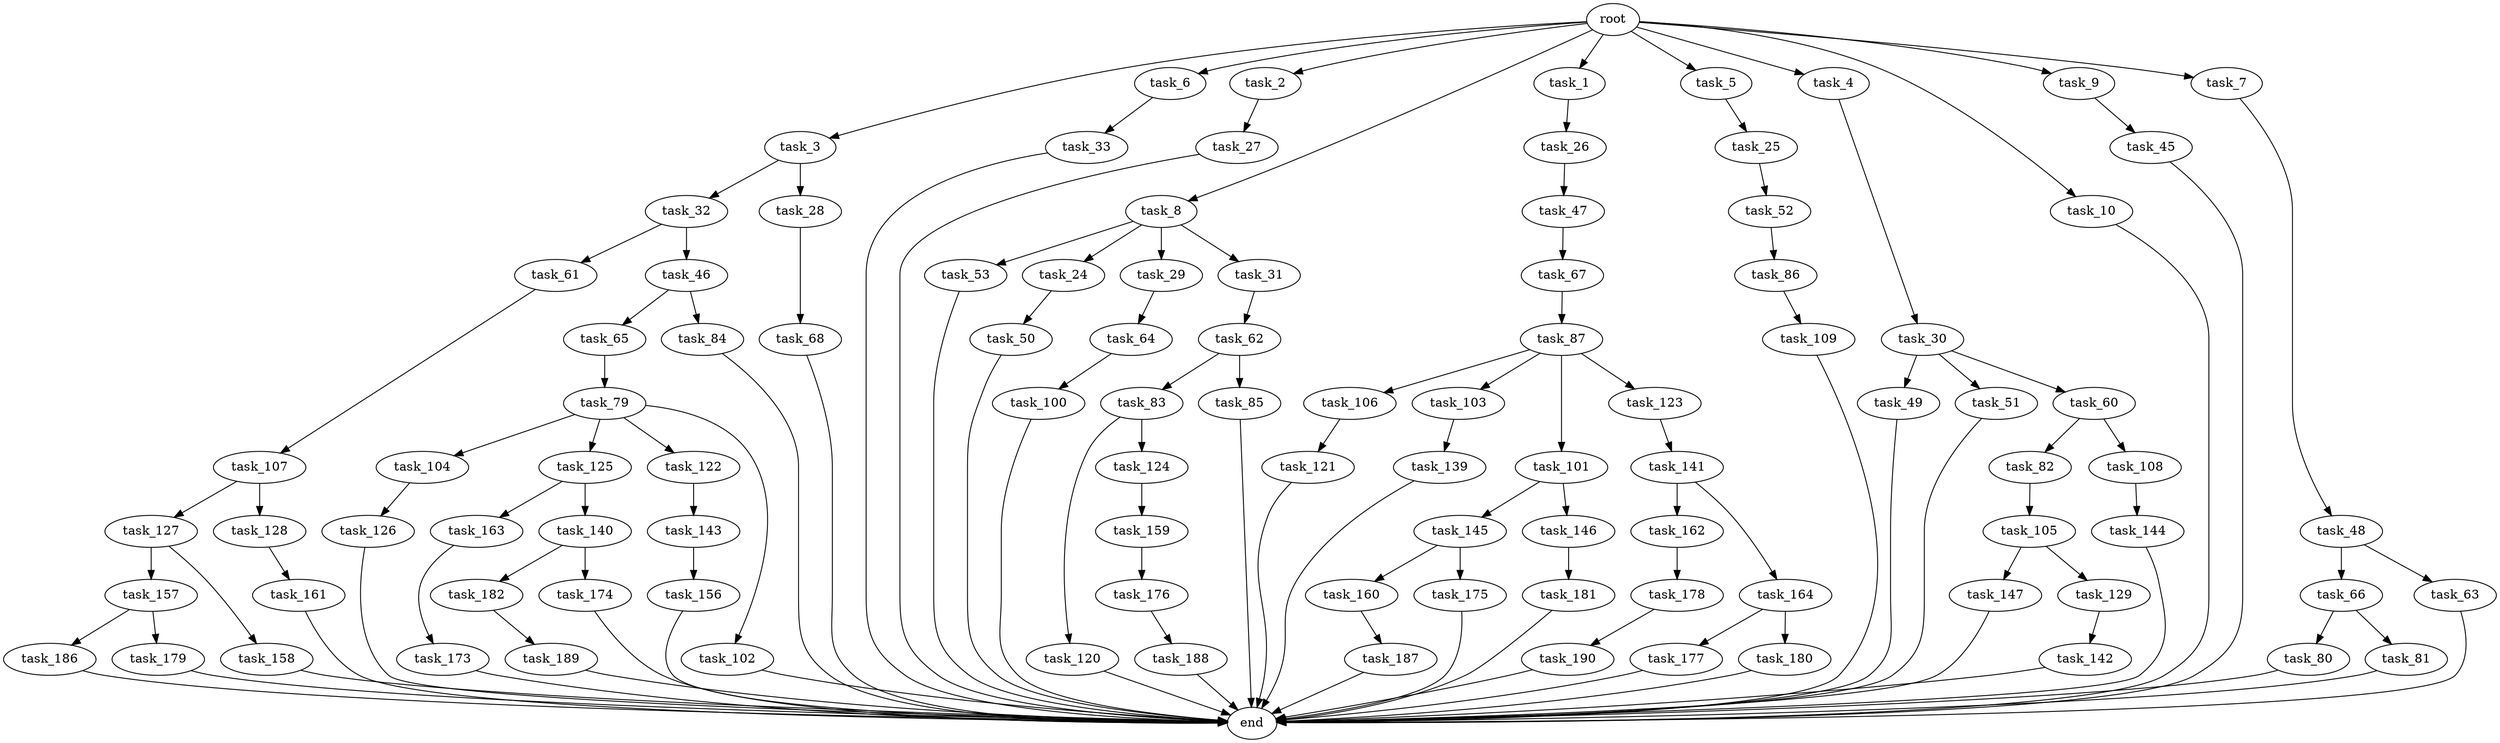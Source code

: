 digraph G {
  task_173 [size="7730941132.800000"];
  task_65 [size="7730941132.800000"];
  task_45 [size="3435973836.800000"];
  task_100 [size="54975581388.800003"];
  task_47 [size="54975581388.800003"];
  task_3 [size="102.400000"];
  task_6 [size="102.400000"];
  task_30 [size="30923764531.200001"];
  task_2 [size="102.400000"];
  task_61 [size="3435973836.800000"];
  task_104 [size="3435973836.800000"];
  task_8 [size="102.400000"];
  task_125 [size="3435973836.800000"];
  task_163 [size="85899345920.000000"];
  task_1 [size="102.400000"];
  task_53 [size="3435973836.800000"];
  task_84 [size="7730941132.800000"];
  task_49 [size="13743895347.200001"];
  task_187 [size="3435973836.800000"];
  task_86 [size="3435973836.800000"];
  task_145 [size="42090679500.800003"];
  task_109 [size="54975581388.800003"];
  task_177 [size="42090679500.800003"];
  task_33 [size="13743895347.200001"];
  task_189 [size="85899345920.000000"];
  task_106 [size="42090679500.800003"];
  task_160 [size="30923764531.200001"];
  task_105 [size="69578470195.199997"];
  task_5 [size="102.400000"];
  task_48 [size="3435973836.800000"];
  task_4 [size="102.400000"];
  task_157 [size="42090679500.800003"];
  task_79 [size="30923764531.200001"];
  task_176 [size="7730941132.800000"];
  task_181 [size="30923764531.200001"];
  task_120 [size="30923764531.200001"];
  task_82 [size="42090679500.800003"];
  task_144 [size="54975581388.800003"];
  task_50 [size="3435973836.800000"];
  task_10 [size="102.400000"];
  task_161 [size="30923764531.200001"];
  task_127 [size="54975581388.800003"];
  task_83 [size="7730941132.800000"];
  task_147 [size="69578470195.199997"];
  task_103 [size="42090679500.800003"];
  task_62 [size="13743895347.200001"];
  task_9 [size="102.400000"];
  task_46 [size="3435973836.800000"];
  task_175 [size="30923764531.200001"];
  task_124 [size="30923764531.200001"];
  task_121 [size="21474836480.000000"];
  task_186 [size="85899345920.000000"];
  task_107 [size="85899345920.000000"];
  task_25 [size="21474836480.000000"];
  task_126 [size="21474836480.000000"];
  task_27 [size="42090679500.800003"];
  task_179 [size="85899345920.000000"];
  end [size="0.000000"];
  task_143 [size="69578470195.199997"];
  task_80 [size="54975581388.800003"];
  task_51 [size="13743895347.200001"];
  task_66 [size="3435973836.800000"];
  task_142 [size="30923764531.200001"];
  root [size="0.000000"];
  task_146 [size="42090679500.800003"];
  task_32 [size="30923764531.200001"];
  task_141 [size="13743895347.200001"];
  task_188 [size="30923764531.200001"];
  task_180 [size="42090679500.800003"];
  task_81 [size="54975581388.800003"];
  task_24 [size="3435973836.800000"];
  task_26 [size="42090679500.800003"];
  task_140 [size="85899345920.000000"];
  task_87 [size="21474836480.000000"];
  task_29 [size="3435973836.800000"];
  task_31 [size="3435973836.800000"];
  task_129 [size="69578470195.199997"];
  task_85 [size="7730941132.800000"];
  task_122 [size="3435973836.800000"];
  task_63 [size="3435973836.800000"];
  task_52 [size="30923764531.200001"];
  task_162 [size="54975581388.800003"];
  task_101 [size="42090679500.800003"];
  task_28 [size="30923764531.200001"];
  task_67 [size="13743895347.200001"];
  task_178 [size="13743895347.200001"];
  task_159 [size="85899345920.000000"];
  task_102 [size="3435973836.800000"];
  task_158 [size="42090679500.800003"];
  task_7 [size="102.400000"];
  task_139 [size="7730941132.800000"];
  task_164 [size="54975581388.800003"];
  task_190 [size="42090679500.800003"];
  task_156 [size="42090679500.800003"];
  task_128 [size="54975581388.800003"];
  task_108 [size="42090679500.800003"];
  task_68 [size="21474836480.000000"];
  task_60 [size="13743895347.200001"];
  task_182 [size="21474836480.000000"];
  task_174 [size="21474836480.000000"];
  task_64 [size="21474836480.000000"];
  task_123 [size="42090679500.800003"];

  task_173 -> end [size="1.000000"];
  task_65 -> task_79 [size="301989888.000000"];
  task_45 -> end [size="1.000000"];
  task_100 -> end [size="1.000000"];
  task_47 -> task_67 [size="134217728.000000"];
  task_3 -> task_28 [size="301989888.000000"];
  task_3 -> task_32 [size="301989888.000000"];
  task_6 -> task_33 [size="134217728.000000"];
  task_30 -> task_60 [size="134217728.000000"];
  task_30 -> task_49 [size="134217728.000000"];
  task_30 -> task_51 [size="134217728.000000"];
  task_2 -> task_27 [size="411041792.000000"];
  task_61 -> task_107 [size="838860800.000000"];
  task_104 -> task_126 [size="209715200.000000"];
  task_8 -> task_53 [size="33554432.000000"];
  task_8 -> task_24 [size="33554432.000000"];
  task_8 -> task_31 [size="33554432.000000"];
  task_8 -> task_29 [size="33554432.000000"];
  task_125 -> task_163 [size="838860800.000000"];
  task_125 -> task_140 [size="838860800.000000"];
  task_163 -> task_173 [size="75497472.000000"];
  task_1 -> task_26 [size="411041792.000000"];
  task_53 -> end [size="1.000000"];
  task_84 -> end [size="1.000000"];
  task_49 -> end [size="1.000000"];
  task_187 -> end [size="1.000000"];
  task_86 -> task_109 [size="536870912.000000"];
  task_145 -> task_160 [size="301989888.000000"];
  task_145 -> task_175 [size="301989888.000000"];
  task_109 -> end [size="1.000000"];
  task_177 -> end [size="1.000000"];
  task_33 -> end [size="1.000000"];
  task_189 -> end [size="1.000000"];
  task_106 -> task_121 [size="209715200.000000"];
  task_160 -> task_187 [size="33554432.000000"];
  task_105 -> task_147 [size="679477248.000000"];
  task_105 -> task_129 [size="679477248.000000"];
  task_5 -> task_25 [size="209715200.000000"];
  task_48 -> task_63 [size="33554432.000000"];
  task_48 -> task_66 [size="33554432.000000"];
  task_4 -> task_30 [size="301989888.000000"];
  task_157 -> task_179 [size="838860800.000000"];
  task_157 -> task_186 [size="838860800.000000"];
  task_79 -> task_104 [size="33554432.000000"];
  task_79 -> task_102 [size="33554432.000000"];
  task_79 -> task_125 [size="33554432.000000"];
  task_79 -> task_122 [size="33554432.000000"];
  task_176 -> task_188 [size="301989888.000000"];
  task_181 -> end [size="1.000000"];
  task_120 -> end [size="1.000000"];
  task_82 -> task_105 [size="679477248.000000"];
  task_144 -> end [size="1.000000"];
  task_50 -> end [size="1.000000"];
  task_10 -> end [size="1.000000"];
  task_161 -> end [size="1.000000"];
  task_127 -> task_157 [size="411041792.000000"];
  task_127 -> task_158 [size="411041792.000000"];
  task_83 -> task_120 [size="301989888.000000"];
  task_83 -> task_124 [size="301989888.000000"];
  task_147 -> end [size="1.000000"];
  task_103 -> task_139 [size="75497472.000000"];
  task_62 -> task_83 [size="75497472.000000"];
  task_62 -> task_85 [size="75497472.000000"];
  task_9 -> task_45 [size="33554432.000000"];
  task_46 -> task_84 [size="75497472.000000"];
  task_46 -> task_65 [size="75497472.000000"];
  task_175 -> end [size="1.000000"];
  task_124 -> task_159 [size="838860800.000000"];
  task_121 -> end [size="1.000000"];
  task_186 -> end [size="1.000000"];
  task_107 -> task_127 [size="536870912.000000"];
  task_107 -> task_128 [size="536870912.000000"];
  task_25 -> task_52 [size="301989888.000000"];
  task_126 -> end [size="1.000000"];
  task_27 -> end [size="1.000000"];
  task_179 -> end [size="1.000000"];
  task_143 -> task_156 [size="411041792.000000"];
  task_80 -> end [size="1.000000"];
  task_51 -> end [size="1.000000"];
  task_66 -> task_80 [size="536870912.000000"];
  task_66 -> task_81 [size="536870912.000000"];
  task_142 -> end [size="1.000000"];
  root -> task_8 [size="1.000000"];
  root -> task_9 [size="1.000000"];
  root -> task_3 [size="1.000000"];
  root -> task_7 [size="1.000000"];
  root -> task_6 [size="1.000000"];
  root -> task_1 [size="1.000000"];
  root -> task_10 [size="1.000000"];
  root -> task_5 [size="1.000000"];
  root -> task_2 [size="1.000000"];
  root -> task_4 [size="1.000000"];
  task_146 -> task_181 [size="301989888.000000"];
  task_32 -> task_46 [size="33554432.000000"];
  task_32 -> task_61 [size="33554432.000000"];
  task_141 -> task_162 [size="536870912.000000"];
  task_141 -> task_164 [size="536870912.000000"];
  task_188 -> end [size="1.000000"];
  task_180 -> end [size="1.000000"];
  task_81 -> end [size="1.000000"];
  task_24 -> task_50 [size="33554432.000000"];
  task_26 -> task_47 [size="536870912.000000"];
  task_140 -> task_182 [size="209715200.000000"];
  task_140 -> task_174 [size="209715200.000000"];
  task_87 -> task_101 [size="411041792.000000"];
  task_87 -> task_106 [size="411041792.000000"];
  task_87 -> task_103 [size="411041792.000000"];
  task_87 -> task_123 [size="411041792.000000"];
  task_29 -> task_64 [size="209715200.000000"];
  task_31 -> task_62 [size="134217728.000000"];
  task_129 -> task_142 [size="301989888.000000"];
  task_85 -> end [size="1.000000"];
  task_122 -> task_143 [size="679477248.000000"];
  task_63 -> end [size="1.000000"];
  task_52 -> task_86 [size="33554432.000000"];
  task_162 -> task_178 [size="134217728.000000"];
  task_101 -> task_145 [size="411041792.000000"];
  task_101 -> task_146 [size="411041792.000000"];
  task_28 -> task_68 [size="209715200.000000"];
  task_67 -> task_87 [size="209715200.000000"];
  task_178 -> task_190 [size="411041792.000000"];
  task_159 -> task_176 [size="75497472.000000"];
  task_102 -> end [size="1.000000"];
  task_158 -> end [size="1.000000"];
  task_7 -> task_48 [size="33554432.000000"];
  task_139 -> end [size="1.000000"];
  task_164 -> task_177 [size="411041792.000000"];
  task_164 -> task_180 [size="411041792.000000"];
  task_190 -> end [size="1.000000"];
  task_156 -> end [size="1.000000"];
  task_128 -> task_161 [size="301989888.000000"];
  task_108 -> task_144 [size="536870912.000000"];
  task_68 -> end [size="1.000000"];
  task_60 -> task_108 [size="411041792.000000"];
  task_60 -> task_82 [size="411041792.000000"];
  task_182 -> task_189 [size="838860800.000000"];
  task_174 -> end [size="1.000000"];
  task_64 -> task_100 [size="536870912.000000"];
  task_123 -> task_141 [size="134217728.000000"];
}
